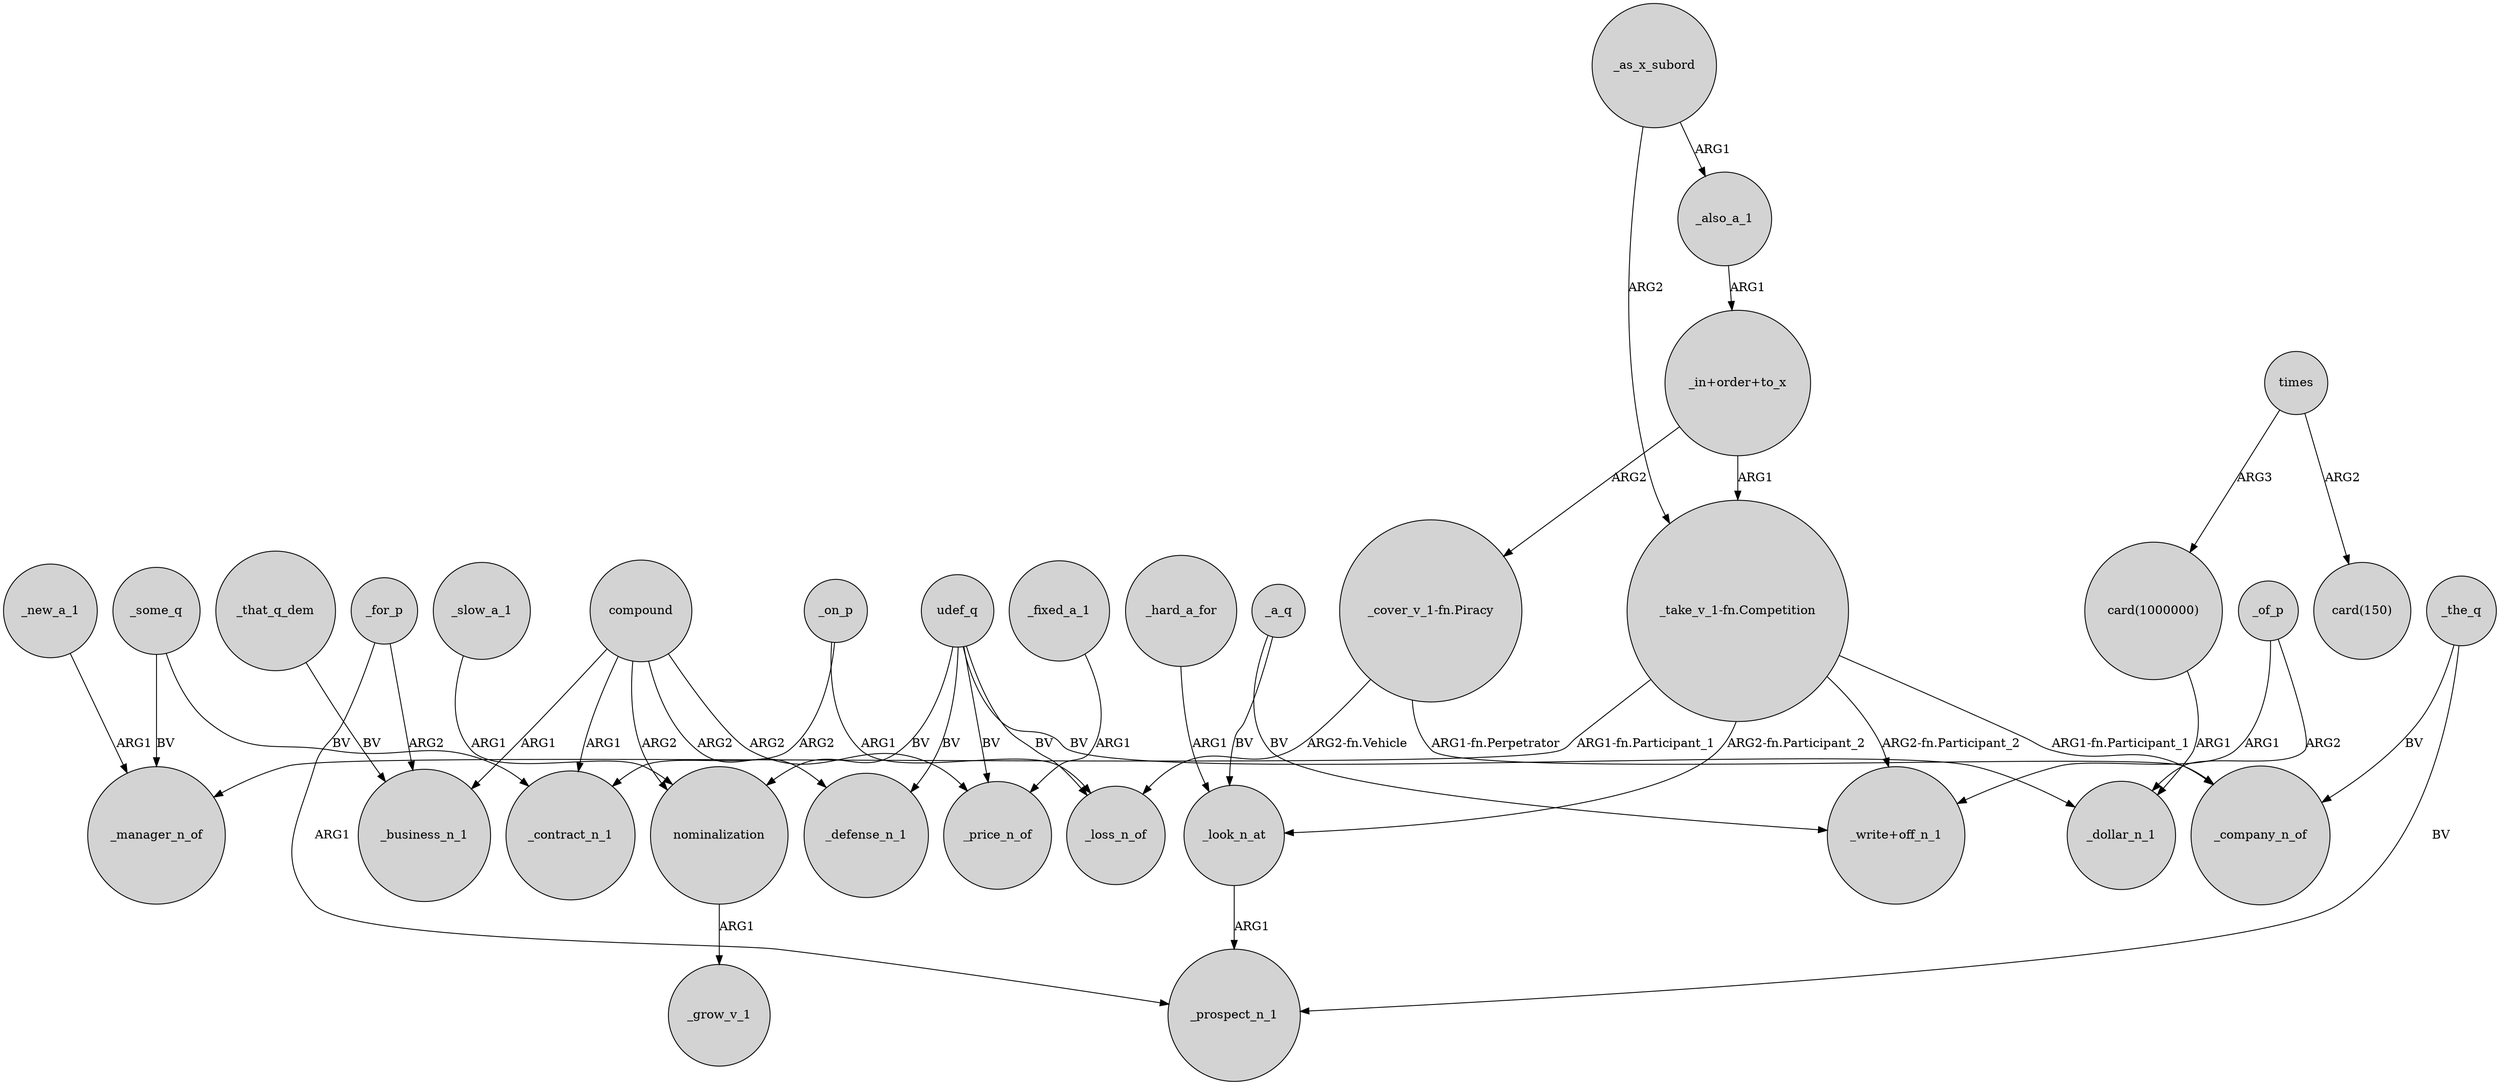 digraph {
	node [shape=circle style=filled]
	_new_a_1 -> _manager_n_of [label=ARG1]
	compound -> _contract_n_1 [label=ARG1]
	_for_p -> _business_n_1 [label=ARG2]
	"_in+order+to_x" -> "_cover_v_1-fn.Piracy" [label=ARG2]
	_on_p -> _loss_n_of [label=ARG1]
	udef_q -> _price_n_of [label=BV]
	_on_p -> _contract_n_1 [label=ARG2]
	"_cover_v_1-fn.Piracy" -> _loss_n_of [label="ARG2-fn.Vehicle"]
	_the_q -> _prospect_n_1 [label=BV]
	udef_q -> nominalization [label=BV]
	_fixed_a_1 -> _price_n_of [label=ARG1]
	times -> "card(1000000)" [label=ARG3]
	"_cover_v_1-fn.Piracy" -> _company_n_of [label="ARG1-fn.Perpetrator"]
	udef_q -> _defense_n_1 [label=BV]
	_some_q -> _contract_n_1 [label=BV]
	compound -> nominalization [label=ARG2]
	nominalization -> _grow_v_1 [label=ARG1]
	"_take_v_1-fn.Competition" -> "_write+off_n_1" [label="ARG2-fn.Participant_2"]
	_as_x_subord -> "_take_v_1-fn.Competition" [label=ARG2]
	_that_q_dem -> _business_n_1 [label=BV]
	"_take_v_1-fn.Competition" -> _manager_n_of [label="ARG1-fn.Participant_1"]
	compound -> _price_n_of [label=ARG2]
	_also_a_1 -> "_in+order+to_x" [label=ARG1]
	_of_p -> "_write+off_n_1" [label=ARG1]
	udef_q -> _loss_n_of [label=BV]
	_some_q -> _manager_n_of [label=BV]
	times -> "card(150)" [label=ARG2]
	udef_q -> _dollar_n_1 [label=BV]
	"card(1000000)" -> _dollar_n_1 [label=ARG1]
	_as_x_subord -> _also_a_1 [label=ARG1]
	_look_n_at -> _prospect_n_1 [label=ARG1]
	_a_q -> _look_n_at [label=BV]
	_slow_a_1 -> nominalization [label=ARG1]
	_a_q -> "_write+off_n_1" [label=BV]
	"_take_v_1-fn.Competition" -> _look_n_at [label="ARG2-fn.Participant_2"]
	"_take_v_1-fn.Competition" -> _company_n_of [label="ARG1-fn.Participant_1"]
	_hard_a_for -> _look_n_at [label=ARG1]
	compound -> _defense_n_1 [label=ARG2]
	"_in+order+to_x" -> "_take_v_1-fn.Competition" [label=ARG1]
	compound -> _business_n_1 [label=ARG1]
	_of_p -> _dollar_n_1 [label=ARG2]
	_the_q -> _company_n_of [label=BV]
	_for_p -> _prospect_n_1 [label=ARG1]
}
